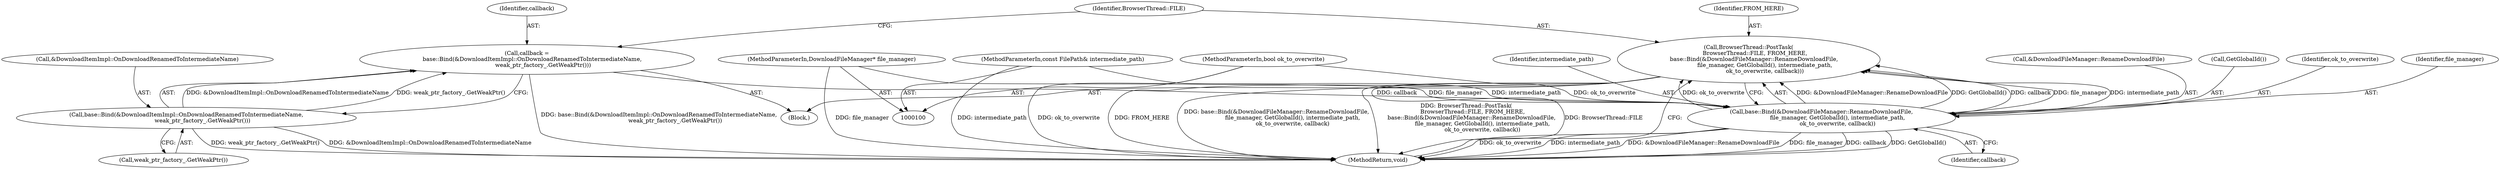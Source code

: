 digraph "0_Chrome_16dcd30c215801941d9890859fd79a234128fc3e_9@API" {
"1000112" [label="(Call,BrowserThread::PostTask(\n       BrowserThread::FILE, FROM_HERE,\n      base::Bind(&DownloadFileManager::RenameDownloadFile,\n                  file_manager, GetGlobalId(), intermediate_path,\n                  ok_to_overwrite, callback)))"];
"1000115" [label="(Call,base::Bind(&DownloadFileManager::RenameDownloadFile,\n                  file_manager, GetGlobalId(), intermediate_path,\n                  ok_to_overwrite, callback))"];
"1000101" [label="(MethodParameterIn,DownloadFileManager* file_manager)"];
"1000102" [label="(MethodParameterIn,const FilePath& intermediate_path)"];
"1000103" [label="(MethodParameterIn,bool ok_to_overwrite)"];
"1000106" [label="(Call,callback =\n      base::Bind(&DownloadItemImpl::OnDownloadRenamedToIntermediateName,\n                  weak_ptr_factory_.GetWeakPtr()))"];
"1000108" [label="(Call,base::Bind(&DownloadItemImpl::OnDownloadRenamedToIntermediateName,\n                  weak_ptr_factory_.GetWeakPtr()))"];
"1000104" [label="(Block,)"];
"1000116" [label="(Call,&DownloadFileManager::RenameDownloadFile)"];
"1000109" [label="(Call,&DownloadItemImpl::OnDownloadRenamedToIntermediateName)"];
"1000102" [label="(MethodParameterIn,const FilePath& intermediate_path)"];
"1000113" [label="(Identifier,BrowserThread::FILE)"];
"1000112" [label="(Call,BrowserThread::PostTask(\n       BrowserThread::FILE, FROM_HERE,\n      base::Bind(&DownloadFileManager::RenameDownloadFile,\n                  file_manager, GetGlobalId(), intermediate_path,\n                  ok_to_overwrite, callback)))"];
"1000103" [label="(MethodParameterIn,bool ok_to_overwrite)"];
"1000119" [label="(Call,GetGlobalId())"];
"1000121" [label="(Identifier,ok_to_overwrite)"];
"1000122" [label="(Identifier,callback)"];
"1000114" [label="(Identifier,FROM_HERE)"];
"1000118" [label="(Identifier,file_manager)"];
"1000107" [label="(Identifier,callback)"];
"1000111" [label="(Call,weak_ptr_factory_.GetWeakPtr())"];
"1000120" [label="(Identifier,intermediate_path)"];
"1000108" [label="(Call,base::Bind(&DownloadItemImpl::OnDownloadRenamedToIntermediateName,\n                  weak_ptr_factory_.GetWeakPtr()))"];
"1000123" [label="(MethodReturn,void)"];
"1000106" [label="(Call,callback =\n      base::Bind(&DownloadItemImpl::OnDownloadRenamedToIntermediateName,\n                  weak_ptr_factory_.GetWeakPtr()))"];
"1000115" [label="(Call,base::Bind(&DownloadFileManager::RenameDownloadFile,\n                  file_manager, GetGlobalId(), intermediate_path,\n                  ok_to_overwrite, callback))"];
"1000101" [label="(MethodParameterIn,DownloadFileManager* file_manager)"];
"1000112" -> "1000104"  [label="AST: "];
"1000112" -> "1000115"  [label="CFG: "];
"1000113" -> "1000112"  [label="AST: "];
"1000114" -> "1000112"  [label="AST: "];
"1000115" -> "1000112"  [label="AST: "];
"1000123" -> "1000112"  [label="CFG: "];
"1000112" -> "1000123"  [label="DDG: FROM_HERE"];
"1000112" -> "1000123"  [label="DDG: base::Bind(&DownloadFileManager::RenameDownloadFile,\n                  file_manager, GetGlobalId(), intermediate_path,\n                  ok_to_overwrite, callback)"];
"1000112" -> "1000123"  [label="DDG: BrowserThread::PostTask(\n       BrowserThread::FILE, FROM_HERE,\n      base::Bind(&DownloadFileManager::RenameDownloadFile,\n                  file_manager, GetGlobalId(), intermediate_path,\n                  ok_to_overwrite, callback))"];
"1000112" -> "1000123"  [label="DDG: BrowserThread::FILE"];
"1000115" -> "1000112"  [label="DDG: &DownloadFileManager::RenameDownloadFile"];
"1000115" -> "1000112"  [label="DDG: GetGlobalId()"];
"1000115" -> "1000112"  [label="DDG: callback"];
"1000115" -> "1000112"  [label="DDG: file_manager"];
"1000115" -> "1000112"  [label="DDG: intermediate_path"];
"1000115" -> "1000112"  [label="DDG: ok_to_overwrite"];
"1000115" -> "1000122"  [label="CFG: "];
"1000116" -> "1000115"  [label="AST: "];
"1000118" -> "1000115"  [label="AST: "];
"1000119" -> "1000115"  [label="AST: "];
"1000120" -> "1000115"  [label="AST: "];
"1000121" -> "1000115"  [label="AST: "];
"1000122" -> "1000115"  [label="AST: "];
"1000115" -> "1000123"  [label="DDG: file_manager"];
"1000115" -> "1000123"  [label="DDG: callback"];
"1000115" -> "1000123"  [label="DDG: GetGlobalId()"];
"1000115" -> "1000123"  [label="DDG: ok_to_overwrite"];
"1000115" -> "1000123"  [label="DDG: intermediate_path"];
"1000115" -> "1000123"  [label="DDG: &DownloadFileManager::RenameDownloadFile"];
"1000101" -> "1000115"  [label="DDG: file_manager"];
"1000102" -> "1000115"  [label="DDG: intermediate_path"];
"1000103" -> "1000115"  [label="DDG: ok_to_overwrite"];
"1000106" -> "1000115"  [label="DDG: callback"];
"1000101" -> "1000100"  [label="AST: "];
"1000101" -> "1000123"  [label="DDG: file_manager"];
"1000102" -> "1000100"  [label="AST: "];
"1000102" -> "1000123"  [label="DDG: intermediate_path"];
"1000103" -> "1000100"  [label="AST: "];
"1000103" -> "1000123"  [label="DDG: ok_to_overwrite"];
"1000106" -> "1000104"  [label="AST: "];
"1000106" -> "1000108"  [label="CFG: "];
"1000107" -> "1000106"  [label="AST: "];
"1000108" -> "1000106"  [label="AST: "];
"1000113" -> "1000106"  [label="CFG: "];
"1000106" -> "1000123"  [label="DDG: base::Bind(&DownloadItemImpl::OnDownloadRenamedToIntermediateName,\n                  weak_ptr_factory_.GetWeakPtr())"];
"1000108" -> "1000106"  [label="DDG: &DownloadItemImpl::OnDownloadRenamedToIntermediateName"];
"1000108" -> "1000106"  [label="DDG: weak_ptr_factory_.GetWeakPtr()"];
"1000108" -> "1000111"  [label="CFG: "];
"1000109" -> "1000108"  [label="AST: "];
"1000111" -> "1000108"  [label="AST: "];
"1000108" -> "1000123"  [label="DDG: weak_ptr_factory_.GetWeakPtr()"];
"1000108" -> "1000123"  [label="DDG: &DownloadItemImpl::OnDownloadRenamedToIntermediateName"];
}
